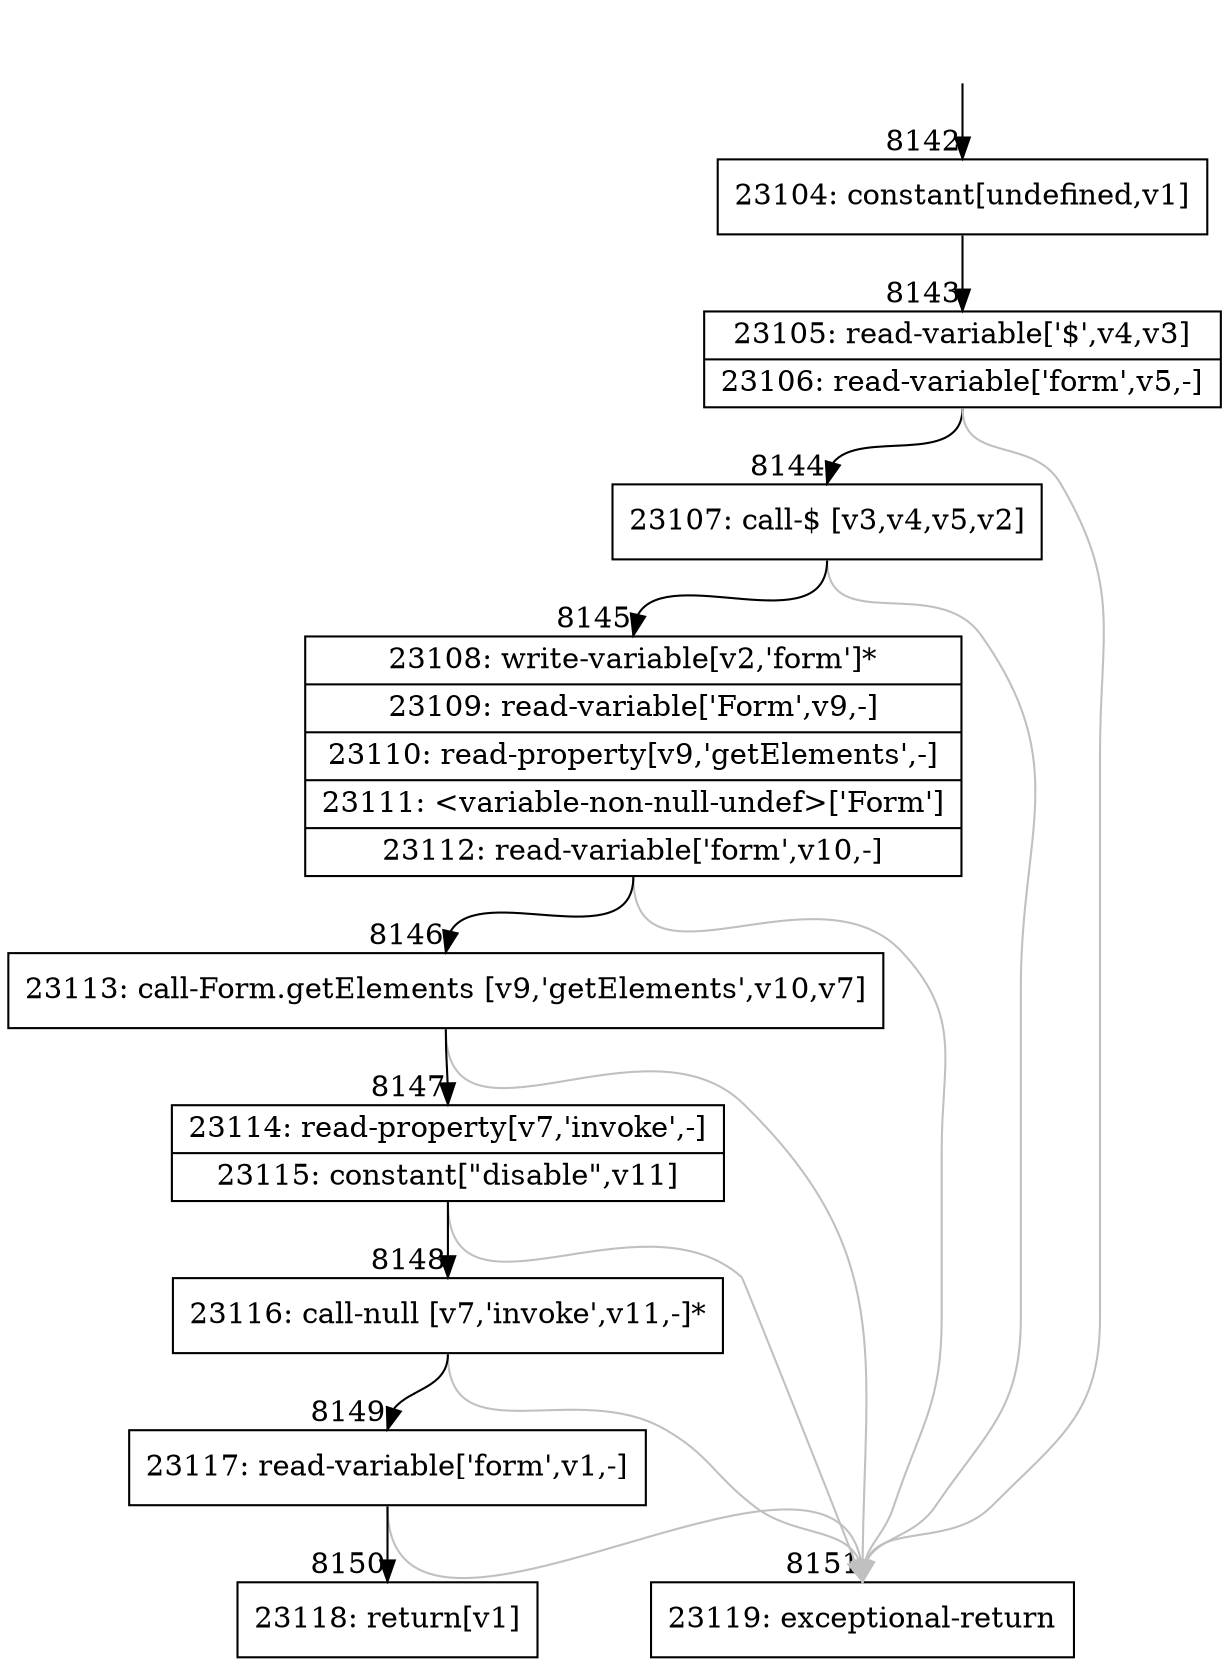 digraph {
rankdir="TD"
BB_entry600[shape=none,label=""];
BB_entry600 -> BB8142 [tailport=s, headport=n, headlabel="    8142"]
BB8142 [shape=record label="{23104: constant[undefined,v1]}" ] 
BB8142 -> BB8143 [tailport=s, headport=n, headlabel="      8143"]
BB8143 [shape=record label="{23105: read-variable['$',v4,v3]|23106: read-variable['form',v5,-]}" ] 
BB8143 -> BB8144 [tailport=s, headport=n, headlabel="      8144"]
BB8143 -> BB8151 [tailport=s, headport=n, color=gray, headlabel="      8151"]
BB8144 [shape=record label="{23107: call-$ [v3,v4,v5,v2]}" ] 
BB8144 -> BB8145 [tailport=s, headport=n, headlabel="      8145"]
BB8144 -> BB8151 [tailport=s, headport=n, color=gray]
BB8145 [shape=record label="{23108: write-variable[v2,'form']*|23109: read-variable['Form',v9,-]|23110: read-property[v9,'getElements',-]|23111: \<variable-non-null-undef\>['Form']|23112: read-variable['form',v10,-]}" ] 
BB8145 -> BB8146 [tailport=s, headport=n, headlabel="      8146"]
BB8145 -> BB8151 [tailport=s, headport=n, color=gray]
BB8146 [shape=record label="{23113: call-Form.getElements [v9,'getElements',v10,v7]}" ] 
BB8146 -> BB8147 [tailport=s, headport=n, headlabel="      8147"]
BB8146 -> BB8151 [tailport=s, headport=n, color=gray]
BB8147 [shape=record label="{23114: read-property[v7,'invoke',-]|23115: constant[\"disable\",v11]}" ] 
BB8147 -> BB8148 [tailport=s, headport=n, headlabel="      8148"]
BB8147 -> BB8151 [tailport=s, headport=n, color=gray]
BB8148 [shape=record label="{23116: call-null [v7,'invoke',v11,-]*}" ] 
BB8148 -> BB8149 [tailport=s, headport=n, headlabel="      8149"]
BB8148 -> BB8151 [tailport=s, headport=n, color=gray]
BB8149 [shape=record label="{23117: read-variable['form',v1,-]}" ] 
BB8149 -> BB8150 [tailport=s, headport=n, headlabel="      8150"]
BB8149 -> BB8151 [tailport=s, headport=n, color=gray]
BB8150 [shape=record label="{23118: return[v1]}" ] 
BB8151 [shape=record label="{23119: exceptional-return}" ] 
//#$~ 6336
}

